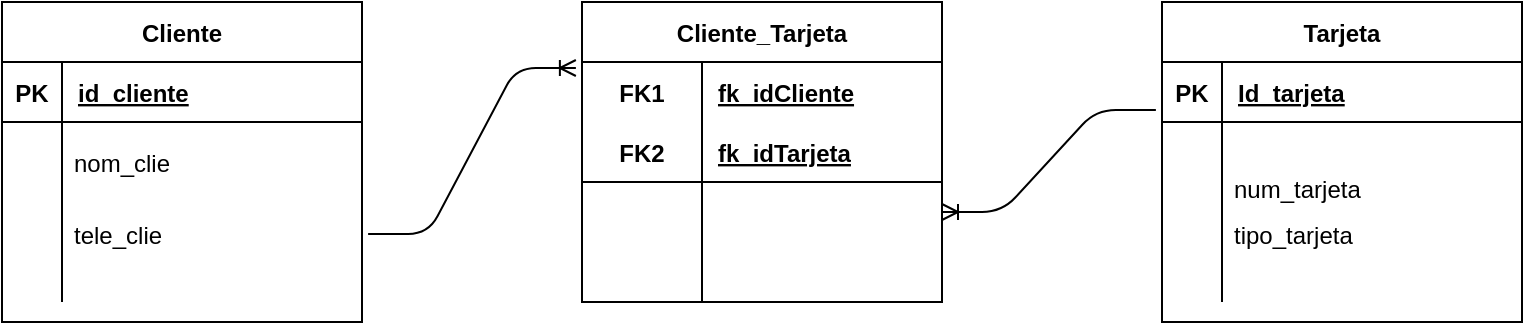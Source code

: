 <mxfile version="14.7.1" type="github"><diagram id="-zt8pDe0v988xTDe0BwE" name="Page-1"><mxGraphModel dx="868" dy="492" grid="1" gridSize="10" guides="1" tooltips="1" connect="1" arrows="1" fold="1" page="1" pageScale="1" pageWidth="827" pageHeight="1169" math="0" shadow="0"><root><mxCell id="0"/><mxCell id="1" parent="0"/><mxCell id="yEyKVa6iW56PZ16_WeOS-17" value="Cliente" style="shape=table;startSize=30;container=1;collapsible=1;childLayout=tableLayout;fixedRows=1;rowLines=0;fontStyle=1;align=center;resizeLast=1;" vertex="1" parent="1"><mxGeometry x="40" y="80" width="180" height="160" as="geometry"/></mxCell><mxCell id="yEyKVa6iW56PZ16_WeOS-18" value="" style="shape=partialRectangle;collapsible=0;dropTarget=0;pointerEvents=0;fillColor=none;top=0;left=0;bottom=1;right=0;points=[[0,0.5],[1,0.5]];portConstraint=eastwest;" vertex="1" parent="yEyKVa6iW56PZ16_WeOS-17"><mxGeometry y="30" width="180" height="30" as="geometry"/></mxCell><mxCell id="yEyKVa6iW56PZ16_WeOS-19" value="PK" style="shape=partialRectangle;connectable=0;fillColor=none;top=0;left=0;bottom=0;right=0;fontStyle=1;overflow=hidden;" vertex="1" parent="yEyKVa6iW56PZ16_WeOS-18"><mxGeometry width="30" height="30" as="geometry"/></mxCell><mxCell id="yEyKVa6iW56PZ16_WeOS-20" value="id_cliente" style="shape=partialRectangle;connectable=0;fillColor=none;top=0;left=0;bottom=0;right=0;align=left;spacingLeft=6;fontStyle=5;overflow=hidden;" vertex="1" parent="yEyKVa6iW56PZ16_WeOS-18"><mxGeometry x="30" width="150" height="30" as="geometry"/></mxCell><mxCell id="yEyKVa6iW56PZ16_WeOS-21" value="" style="shape=partialRectangle;collapsible=0;dropTarget=0;pointerEvents=0;fillColor=none;top=0;left=0;bottom=0;right=0;points=[[0,0.5],[1,0.5]];portConstraint=eastwest;" vertex="1" parent="yEyKVa6iW56PZ16_WeOS-17"><mxGeometry y="60" width="180" height="30" as="geometry"/></mxCell><mxCell id="yEyKVa6iW56PZ16_WeOS-22" value="" style="shape=partialRectangle;connectable=0;fillColor=none;top=0;left=0;bottom=0;right=0;editable=1;overflow=hidden;" vertex="1" parent="yEyKVa6iW56PZ16_WeOS-21"><mxGeometry width="30" height="30" as="geometry"/></mxCell><mxCell id="yEyKVa6iW56PZ16_WeOS-23" value="" style="shape=partialRectangle;connectable=0;fillColor=none;top=0;left=0;bottom=0;right=0;align=left;spacingLeft=6;overflow=hidden;" vertex="1" parent="yEyKVa6iW56PZ16_WeOS-21"><mxGeometry x="30" width="150" height="30" as="geometry"/></mxCell><mxCell id="yEyKVa6iW56PZ16_WeOS-24" value="" style="shape=partialRectangle;collapsible=0;dropTarget=0;pointerEvents=0;fillColor=none;top=0;left=0;bottom=0;right=0;points=[[0,0.5],[1,0.5]];portConstraint=eastwest;" vertex="1" parent="yEyKVa6iW56PZ16_WeOS-17"><mxGeometry y="90" width="180" height="30" as="geometry"/></mxCell><mxCell id="yEyKVa6iW56PZ16_WeOS-25" value="" style="shape=partialRectangle;connectable=0;fillColor=none;top=0;left=0;bottom=0;right=0;editable=1;overflow=hidden;" vertex="1" parent="yEyKVa6iW56PZ16_WeOS-24"><mxGeometry width="30" height="30" as="geometry"/></mxCell><mxCell id="yEyKVa6iW56PZ16_WeOS-26" value="" style="shape=partialRectangle;connectable=0;fillColor=none;top=0;left=0;bottom=0;right=0;align=left;spacingLeft=6;overflow=hidden;" vertex="1" parent="yEyKVa6iW56PZ16_WeOS-24"><mxGeometry x="30" width="150" height="30" as="geometry"/></mxCell><mxCell id="yEyKVa6iW56PZ16_WeOS-27" value="" style="shape=partialRectangle;collapsible=0;dropTarget=0;pointerEvents=0;fillColor=none;top=0;left=0;bottom=0;right=0;points=[[0,0.5],[1,0.5]];portConstraint=eastwest;" vertex="1" parent="yEyKVa6iW56PZ16_WeOS-17"><mxGeometry y="120" width="180" height="30" as="geometry"/></mxCell><mxCell id="yEyKVa6iW56PZ16_WeOS-28" value="" style="shape=partialRectangle;connectable=0;fillColor=none;top=0;left=0;bottom=0;right=0;editable=1;overflow=hidden;" vertex="1" parent="yEyKVa6iW56PZ16_WeOS-27"><mxGeometry width="30" height="30" as="geometry"/></mxCell><mxCell id="yEyKVa6iW56PZ16_WeOS-29" value="" style="shape=partialRectangle;connectable=0;fillColor=none;top=0;left=0;bottom=0;right=0;align=left;spacingLeft=6;overflow=hidden;" vertex="1" parent="yEyKVa6iW56PZ16_WeOS-27"><mxGeometry x="30" width="150" height="30" as="geometry"/></mxCell><mxCell id="yEyKVa6iW56PZ16_WeOS-30" value="Tarjeta" style="shape=table;startSize=30;container=1;collapsible=1;childLayout=tableLayout;fixedRows=1;rowLines=0;fontStyle=1;align=center;resizeLast=1;" vertex="1" parent="1"><mxGeometry x="620" y="80" width="180" height="160" as="geometry"/></mxCell><mxCell id="yEyKVa6iW56PZ16_WeOS-31" value="" style="shape=partialRectangle;collapsible=0;dropTarget=0;pointerEvents=0;fillColor=none;top=0;left=0;bottom=1;right=0;points=[[0,0.5],[1,0.5]];portConstraint=eastwest;" vertex="1" parent="yEyKVa6iW56PZ16_WeOS-30"><mxGeometry y="30" width="180" height="30" as="geometry"/></mxCell><mxCell id="yEyKVa6iW56PZ16_WeOS-32" value="PK" style="shape=partialRectangle;connectable=0;fillColor=none;top=0;left=0;bottom=0;right=0;fontStyle=1;overflow=hidden;" vertex="1" parent="yEyKVa6iW56PZ16_WeOS-31"><mxGeometry width="30" height="30" as="geometry"/></mxCell><mxCell id="yEyKVa6iW56PZ16_WeOS-33" value="Id_tarjeta" style="shape=partialRectangle;connectable=0;fillColor=none;top=0;left=0;bottom=0;right=0;align=left;spacingLeft=6;fontStyle=5;overflow=hidden;" vertex="1" parent="yEyKVa6iW56PZ16_WeOS-31"><mxGeometry x="30" width="150" height="30" as="geometry"/></mxCell><mxCell id="yEyKVa6iW56PZ16_WeOS-34" value="" style="shape=partialRectangle;collapsible=0;dropTarget=0;pointerEvents=0;fillColor=none;top=0;left=0;bottom=0;right=0;points=[[0,0.5],[1,0.5]];portConstraint=eastwest;" vertex="1" parent="yEyKVa6iW56PZ16_WeOS-30"><mxGeometry y="60" width="180" height="30" as="geometry"/></mxCell><mxCell id="yEyKVa6iW56PZ16_WeOS-35" value="" style="shape=partialRectangle;connectable=0;fillColor=none;top=0;left=0;bottom=0;right=0;editable=1;overflow=hidden;" vertex="1" parent="yEyKVa6iW56PZ16_WeOS-34"><mxGeometry width="30" height="30" as="geometry"/></mxCell><mxCell id="yEyKVa6iW56PZ16_WeOS-36" value="" style="shape=partialRectangle;connectable=0;fillColor=none;top=0;left=0;bottom=0;right=0;align=left;spacingLeft=6;overflow=hidden;" vertex="1" parent="yEyKVa6iW56PZ16_WeOS-34"><mxGeometry x="30" width="150" height="30" as="geometry"/></mxCell><mxCell id="yEyKVa6iW56PZ16_WeOS-37" value="" style="shape=partialRectangle;collapsible=0;dropTarget=0;pointerEvents=0;fillColor=none;top=0;left=0;bottom=0;right=0;points=[[0,0.5],[1,0.5]];portConstraint=eastwest;" vertex="1" parent="yEyKVa6iW56PZ16_WeOS-30"><mxGeometry y="90" width="180" height="30" as="geometry"/></mxCell><mxCell id="yEyKVa6iW56PZ16_WeOS-38" value="" style="shape=partialRectangle;connectable=0;fillColor=none;top=0;left=0;bottom=0;right=0;editable=1;overflow=hidden;" vertex="1" parent="yEyKVa6iW56PZ16_WeOS-37"><mxGeometry width="30" height="30" as="geometry"/></mxCell><mxCell id="yEyKVa6iW56PZ16_WeOS-39" value="" style="shape=partialRectangle;connectable=0;fillColor=none;top=0;left=0;bottom=0;right=0;align=left;spacingLeft=6;overflow=hidden;" vertex="1" parent="yEyKVa6iW56PZ16_WeOS-37"><mxGeometry x="30" width="150" height="30" as="geometry"/></mxCell><mxCell id="yEyKVa6iW56PZ16_WeOS-40" value="" style="shape=partialRectangle;collapsible=0;dropTarget=0;pointerEvents=0;fillColor=none;top=0;left=0;bottom=0;right=0;points=[[0,0.5],[1,0.5]];portConstraint=eastwest;" vertex="1" parent="yEyKVa6iW56PZ16_WeOS-30"><mxGeometry y="120" width="180" height="30" as="geometry"/></mxCell><mxCell id="yEyKVa6iW56PZ16_WeOS-41" value="" style="shape=partialRectangle;connectable=0;fillColor=none;top=0;left=0;bottom=0;right=0;editable=1;overflow=hidden;" vertex="1" parent="yEyKVa6iW56PZ16_WeOS-40"><mxGeometry width="30" height="30" as="geometry"/></mxCell><mxCell id="yEyKVa6iW56PZ16_WeOS-42" value="" style="shape=partialRectangle;connectable=0;fillColor=none;top=0;left=0;bottom=0;right=0;align=left;spacingLeft=6;overflow=hidden;" vertex="1" parent="yEyKVa6iW56PZ16_WeOS-40"><mxGeometry x="30" width="150" height="30" as="geometry"/></mxCell><mxCell id="yEyKVa6iW56PZ16_WeOS-48" value="num_tarjeta" style="text;strokeColor=none;fillColor=none;align=left;verticalAlign=top;spacingLeft=4;spacingRight=4;overflow=hidden;rotatable=0;points=[[0,0.5],[1,0.5]];portConstraint=eastwest;" vertex="1" parent="1"><mxGeometry x="650" y="160" width="140" height="26" as="geometry"/></mxCell><mxCell id="yEyKVa6iW56PZ16_WeOS-11" value="tipo_tarjeta" style="text;strokeColor=none;fillColor=none;align=left;verticalAlign=top;spacingLeft=4;spacingRight=4;overflow=hidden;rotatable=0;points=[[0,0.5],[1,0.5]];portConstraint=eastwest;" vertex="1" parent="1"><mxGeometry x="650" y="183" width="140" height="26" as="geometry"/></mxCell><mxCell id="yEyKVa6iW56PZ16_WeOS-62" value="Cliente_Tarjeta" style="shape=table;startSize=30;container=1;collapsible=1;childLayout=tableLayout;fixedRows=1;rowLines=0;fontStyle=1;align=center;resizeLast=1;" vertex="1" parent="1"><mxGeometry x="330" y="80" width="180" height="150" as="geometry"/></mxCell><mxCell id="yEyKVa6iW56PZ16_WeOS-63" value="" style="shape=partialRectangle;collapsible=0;dropTarget=0;pointerEvents=0;fillColor=none;top=0;left=0;bottom=0;right=0;points=[[0,0.5],[1,0.5]];portConstraint=eastwest;" vertex="1" parent="yEyKVa6iW56PZ16_WeOS-62"><mxGeometry y="30" width="180" height="30" as="geometry"/></mxCell><mxCell id="yEyKVa6iW56PZ16_WeOS-64" value="FK1" style="shape=partialRectangle;connectable=0;fillColor=none;top=0;left=0;bottom=0;right=0;fontStyle=1;overflow=hidden;" vertex="1" parent="yEyKVa6iW56PZ16_WeOS-63"><mxGeometry width="60" height="30" as="geometry"/></mxCell><mxCell id="yEyKVa6iW56PZ16_WeOS-65" value="fk_idCliente" style="shape=partialRectangle;connectable=0;fillColor=none;top=0;left=0;bottom=0;right=0;align=left;spacingLeft=6;fontStyle=5;overflow=hidden;" vertex="1" parent="yEyKVa6iW56PZ16_WeOS-63"><mxGeometry x="60" width="120" height="30" as="geometry"/></mxCell><mxCell id="yEyKVa6iW56PZ16_WeOS-66" value="" style="shape=partialRectangle;collapsible=0;dropTarget=0;pointerEvents=0;fillColor=none;top=0;left=0;bottom=1;right=0;points=[[0,0.5],[1,0.5]];portConstraint=eastwest;" vertex="1" parent="yEyKVa6iW56PZ16_WeOS-62"><mxGeometry y="60" width="180" height="30" as="geometry"/></mxCell><mxCell id="yEyKVa6iW56PZ16_WeOS-67" value="FK2" style="shape=partialRectangle;connectable=0;fillColor=none;top=0;left=0;bottom=0;right=0;fontStyle=1;overflow=hidden;" vertex="1" parent="yEyKVa6iW56PZ16_WeOS-66"><mxGeometry width="60" height="30" as="geometry"/></mxCell><mxCell id="yEyKVa6iW56PZ16_WeOS-68" value="fk_idTarjeta" style="shape=partialRectangle;connectable=0;fillColor=none;top=0;left=0;bottom=0;right=0;align=left;spacingLeft=6;fontStyle=5;overflow=hidden;" vertex="1" parent="yEyKVa6iW56PZ16_WeOS-66"><mxGeometry x="60" width="120" height="30" as="geometry"/></mxCell><mxCell id="yEyKVa6iW56PZ16_WeOS-69" value="" style="shape=partialRectangle;collapsible=0;dropTarget=0;pointerEvents=0;fillColor=none;top=0;left=0;bottom=0;right=0;points=[[0,0.5],[1,0.5]];portConstraint=eastwest;" vertex="1" parent="yEyKVa6iW56PZ16_WeOS-62"><mxGeometry y="90" width="180" height="30" as="geometry"/></mxCell><mxCell id="yEyKVa6iW56PZ16_WeOS-70" value="" style="shape=partialRectangle;connectable=0;fillColor=none;top=0;left=0;bottom=0;right=0;editable=1;overflow=hidden;" vertex="1" parent="yEyKVa6iW56PZ16_WeOS-69"><mxGeometry width="60" height="30" as="geometry"/></mxCell><mxCell id="yEyKVa6iW56PZ16_WeOS-71" value="" style="shape=partialRectangle;connectable=0;fillColor=none;top=0;left=0;bottom=0;right=0;align=left;spacingLeft=6;overflow=hidden;" vertex="1" parent="yEyKVa6iW56PZ16_WeOS-69"><mxGeometry x="60" width="120" height="30" as="geometry"/></mxCell><mxCell id="yEyKVa6iW56PZ16_WeOS-72" value="" style="shape=partialRectangle;collapsible=0;dropTarget=0;pointerEvents=0;fillColor=none;top=0;left=0;bottom=0;right=0;points=[[0,0.5],[1,0.5]];portConstraint=eastwest;" vertex="1" parent="yEyKVa6iW56PZ16_WeOS-62"><mxGeometry y="120" width="180" height="30" as="geometry"/></mxCell><mxCell id="yEyKVa6iW56PZ16_WeOS-73" value="" style="shape=partialRectangle;connectable=0;fillColor=none;top=0;left=0;bottom=0;right=0;editable=1;overflow=hidden;" vertex="1" parent="yEyKVa6iW56PZ16_WeOS-72"><mxGeometry width="60" height="30" as="geometry"/></mxCell><mxCell id="yEyKVa6iW56PZ16_WeOS-74" value="" style="shape=partialRectangle;connectable=0;fillColor=none;top=0;left=0;bottom=0;right=0;align=left;spacingLeft=6;overflow=hidden;" vertex="1" parent="yEyKVa6iW56PZ16_WeOS-72"><mxGeometry x="60" width="120" height="30" as="geometry"/></mxCell><mxCell id="yEyKVa6iW56PZ16_WeOS-77" value="" style="edgeStyle=entityRelationEdgeStyle;fontSize=12;html=1;endArrow=ERoneToMany;exitX=1.017;exitY=-0.133;exitDx=0;exitDy=0;exitPerimeter=0;entryX=-0.017;entryY=0.1;entryDx=0;entryDy=0;entryPerimeter=0;" edge="1" parent="1" source="yEyKVa6iW56PZ16_WeOS-27" target="yEyKVa6iW56PZ16_WeOS-63"><mxGeometry width="100" height="100" relative="1" as="geometry"><mxPoint x="230" y="200" as="sourcePoint"/><mxPoint x="330" y="100" as="targetPoint"/></mxGeometry></mxCell><mxCell id="yEyKVa6iW56PZ16_WeOS-78" value="nom_clie" style="text;strokeColor=none;fillColor=none;align=left;verticalAlign=top;spacingLeft=4;spacingRight=4;overflow=hidden;rotatable=0;points=[[0,0.5],[1,0.5]];portConstraint=eastwest;" vertex="1" parent="1"><mxGeometry x="70" y="147" width="140" height="26" as="geometry"/></mxCell><mxCell id="yEyKVa6iW56PZ16_WeOS-79" value="tele_clie" style="text;strokeColor=none;fillColor=none;align=left;verticalAlign=top;spacingLeft=4;spacingRight=4;overflow=hidden;rotatable=0;points=[[0,0.5],[1,0.5]];portConstraint=eastwest;" vertex="1" parent="1"><mxGeometry x="70" y="183" width="140" height="26" as="geometry"/></mxCell><mxCell id="yEyKVa6iW56PZ16_WeOS-81" value="" style="edgeStyle=entityRelationEdgeStyle;fontSize=12;html=1;endArrow=ERoneToMany;entryX=1;entryY=0.5;entryDx=0;entryDy=0;exitX=-0.017;exitY=0.8;exitDx=0;exitDy=0;exitPerimeter=0;" edge="1" parent="1" source="yEyKVa6iW56PZ16_WeOS-31" target="yEyKVa6iW56PZ16_WeOS-69"><mxGeometry width="100" height="100" relative="1" as="geometry"><mxPoint x="570" y="50" as="sourcePoint"/><mxPoint x="460" y="210" as="targetPoint"/></mxGeometry></mxCell></root></mxGraphModel></diagram></mxfile>